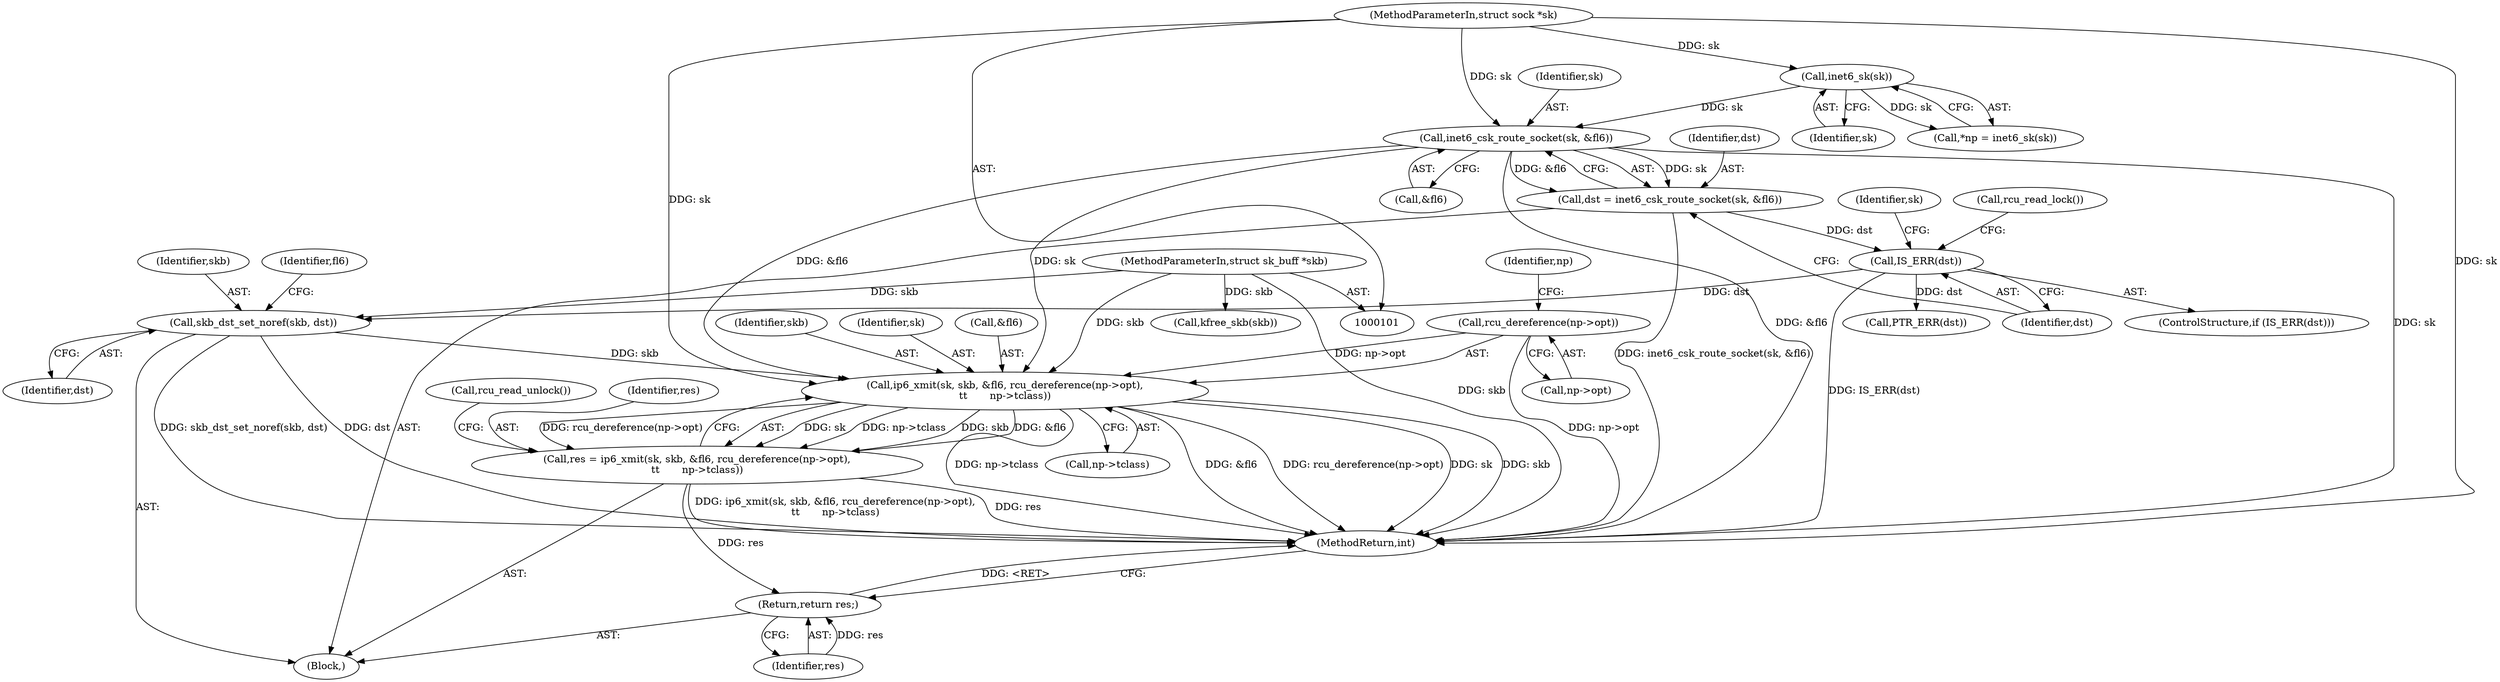 digraph "0_linux_45f6fad84cc305103b28d73482b344d7f5b76f39_9@pointer" {
"1000154" [label="(Call,ip6_xmit(sk, skb, &fl6, rcu_dereference(np->opt),\n\t\t       np->tclass))"];
"1000116" [label="(Call,inet6_csk_route_socket(sk, &fl6))"];
"1000109" [label="(Call,inet6_sk(sk))"];
"1000102" [label="(MethodParameterIn,struct sock *sk)"];
"1000142" [label="(Call,skb_dst_set_noref(skb, dst))"];
"1000103" [label="(MethodParameterIn,struct sk_buff *skb)"];
"1000121" [label="(Call,IS_ERR(dst))"];
"1000114" [label="(Call,dst = inet6_csk_route_socket(sk, &fl6))"];
"1000159" [label="(Call,rcu_dereference(np->opt))"];
"1000152" [label="(Call,res = ip6_xmit(sk, skb, &fl6, rcu_dereference(np->opt),\n\t\t       np->tclass))"];
"1000167" [label="(Return,return res;)"];
"1000116" [label="(Call,inet6_csk_route_socket(sk, &fl6))"];
"1000143" [label="(Identifier,skb)"];
"1000156" [label="(Identifier,skb)"];
"1000114" [label="(Call,dst = inet6_csk_route_socket(sk, &fl6))"];
"1000168" [label="(Identifier,res)"];
"1000141" [label="(Call,rcu_read_lock())"];
"1000118" [label="(Call,&fl6)"];
"1000155" [label="(Identifier,sk)"];
"1000152" [label="(Call,res = ip6_xmit(sk, skb, &fl6, rcu_dereference(np->opt),\n\t\t       np->tclass))"];
"1000115" [label="(Identifier,dst)"];
"1000166" [label="(Call,rcu_read_unlock())"];
"1000164" [label="(Identifier,np)"];
"1000159" [label="(Call,rcu_dereference(np->opt))"];
"1000142" [label="(Call,skb_dst_set_noref(skb, dst))"];
"1000120" [label="(ControlStructure,if (IS_ERR(dst)))"];
"1000110" [label="(Identifier,sk)"];
"1000105" [label="(Block,)"];
"1000129" [label="(Call,PTR_ERR(dst))"];
"1000157" [label="(Call,&fl6)"];
"1000126" [label="(Identifier,sk)"];
"1000144" [label="(Identifier,dst)"];
"1000117" [label="(Identifier,sk)"];
"1000107" [label="(Call,*np = inet6_sk(sk))"];
"1000103" [label="(MethodParameterIn,struct sk_buff *skb)"];
"1000121" [label="(Call,IS_ERR(dst))"];
"1000163" [label="(Call,np->tclass)"];
"1000102" [label="(MethodParameterIn,struct sock *sk)"];
"1000153" [label="(Identifier,res)"];
"1000109" [label="(Call,inet6_sk(sk))"];
"1000154" [label="(Call,ip6_xmit(sk, skb, &fl6, rcu_dereference(np->opt),\n\t\t       np->tclass))"];
"1000122" [label="(Identifier,dst)"];
"1000147" [label="(Identifier,fl6)"];
"1000160" [label="(Call,np->opt)"];
"1000167" [label="(Return,return res;)"];
"1000169" [label="(MethodReturn,int)"];
"1000136" [label="(Call,kfree_skb(skb))"];
"1000154" -> "1000152"  [label="AST: "];
"1000154" -> "1000163"  [label="CFG: "];
"1000155" -> "1000154"  [label="AST: "];
"1000156" -> "1000154"  [label="AST: "];
"1000157" -> "1000154"  [label="AST: "];
"1000159" -> "1000154"  [label="AST: "];
"1000163" -> "1000154"  [label="AST: "];
"1000152" -> "1000154"  [label="CFG: "];
"1000154" -> "1000169"  [label="DDG: &fl6"];
"1000154" -> "1000169"  [label="DDG: rcu_dereference(np->opt)"];
"1000154" -> "1000169"  [label="DDG: sk"];
"1000154" -> "1000169"  [label="DDG: skb"];
"1000154" -> "1000169"  [label="DDG: np->tclass"];
"1000154" -> "1000152"  [label="DDG: sk"];
"1000154" -> "1000152"  [label="DDG: np->tclass"];
"1000154" -> "1000152"  [label="DDG: skb"];
"1000154" -> "1000152"  [label="DDG: rcu_dereference(np->opt)"];
"1000154" -> "1000152"  [label="DDG: &fl6"];
"1000116" -> "1000154"  [label="DDG: sk"];
"1000116" -> "1000154"  [label="DDG: &fl6"];
"1000102" -> "1000154"  [label="DDG: sk"];
"1000142" -> "1000154"  [label="DDG: skb"];
"1000103" -> "1000154"  [label="DDG: skb"];
"1000159" -> "1000154"  [label="DDG: np->opt"];
"1000116" -> "1000114"  [label="AST: "];
"1000116" -> "1000118"  [label="CFG: "];
"1000117" -> "1000116"  [label="AST: "];
"1000118" -> "1000116"  [label="AST: "];
"1000114" -> "1000116"  [label="CFG: "];
"1000116" -> "1000169"  [label="DDG: &fl6"];
"1000116" -> "1000169"  [label="DDG: sk"];
"1000116" -> "1000114"  [label="DDG: sk"];
"1000116" -> "1000114"  [label="DDG: &fl6"];
"1000109" -> "1000116"  [label="DDG: sk"];
"1000102" -> "1000116"  [label="DDG: sk"];
"1000109" -> "1000107"  [label="AST: "];
"1000109" -> "1000110"  [label="CFG: "];
"1000110" -> "1000109"  [label="AST: "];
"1000107" -> "1000109"  [label="CFG: "];
"1000109" -> "1000107"  [label="DDG: sk"];
"1000102" -> "1000109"  [label="DDG: sk"];
"1000102" -> "1000101"  [label="AST: "];
"1000102" -> "1000169"  [label="DDG: sk"];
"1000142" -> "1000105"  [label="AST: "];
"1000142" -> "1000144"  [label="CFG: "];
"1000143" -> "1000142"  [label="AST: "];
"1000144" -> "1000142"  [label="AST: "];
"1000147" -> "1000142"  [label="CFG: "];
"1000142" -> "1000169"  [label="DDG: skb_dst_set_noref(skb, dst)"];
"1000142" -> "1000169"  [label="DDG: dst"];
"1000103" -> "1000142"  [label="DDG: skb"];
"1000121" -> "1000142"  [label="DDG: dst"];
"1000103" -> "1000101"  [label="AST: "];
"1000103" -> "1000169"  [label="DDG: skb"];
"1000103" -> "1000136"  [label="DDG: skb"];
"1000121" -> "1000120"  [label="AST: "];
"1000121" -> "1000122"  [label="CFG: "];
"1000122" -> "1000121"  [label="AST: "];
"1000126" -> "1000121"  [label="CFG: "];
"1000141" -> "1000121"  [label="CFG: "];
"1000121" -> "1000169"  [label="DDG: IS_ERR(dst)"];
"1000114" -> "1000121"  [label="DDG: dst"];
"1000121" -> "1000129"  [label="DDG: dst"];
"1000114" -> "1000105"  [label="AST: "];
"1000115" -> "1000114"  [label="AST: "];
"1000122" -> "1000114"  [label="CFG: "];
"1000114" -> "1000169"  [label="DDG: inet6_csk_route_socket(sk, &fl6)"];
"1000159" -> "1000160"  [label="CFG: "];
"1000160" -> "1000159"  [label="AST: "];
"1000164" -> "1000159"  [label="CFG: "];
"1000159" -> "1000169"  [label="DDG: np->opt"];
"1000152" -> "1000105"  [label="AST: "];
"1000153" -> "1000152"  [label="AST: "];
"1000166" -> "1000152"  [label="CFG: "];
"1000152" -> "1000169"  [label="DDG: res"];
"1000152" -> "1000169"  [label="DDG: ip6_xmit(sk, skb, &fl6, rcu_dereference(np->opt),\n\t\t       np->tclass)"];
"1000152" -> "1000167"  [label="DDG: res"];
"1000167" -> "1000105"  [label="AST: "];
"1000167" -> "1000168"  [label="CFG: "];
"1000168" -> "1000167"  [label="AST: "];
"1000169" -> "1000167"  [label="CFG: "];
"1000167" -> "1000169"  [label="DDG: <RET>"];
"1000168" -> "1000167"  [label="DDG: res"];
}
